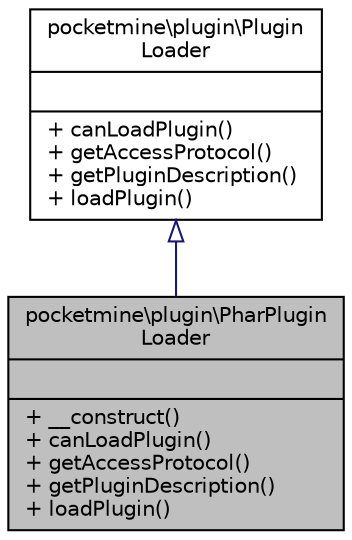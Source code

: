 digraph "pocketmine\plugin\PharPluginLoader"
{
 // INTERACTIVE_SVG=YES
 // LATEX_PDF_SIZE
  edge [fontname="Helvetica",fontsize="10",labelfontname="Helvetica",labelfontsize="10"];
  node [fontname="Helvetica",fontsize="10",shape=record];
  Node1 [label="{pocketmine\\plugin\\PharPlugin\lLoader\n||+ __construct()\l+ canLoadPlugin()\l+ getAccessProtocol()\l+ getPluginDescription()\l+ loadPlugin()\l}",height=0.2,width=0.4,color="black", fillcolor="grey75", style="filled", fontcolor="black",tooltip=" "];
  Node2 -> Node1 [dir="back",color="midnightblue",fontsize="10",style="solid",arrowtail="onormal",fontname="Helvetica"];
  Node2 [label="{pocketmine\\plugin\\Plugin\lLoader\n||+ canLoadPlugin()\l+ getAccessProtocol()\l+ getPluginDescription()\l+ loadPlugin()\l}",height=0.2,width=0.4,color="black", fillcolor="white", style="filled",URL="$d5/d36/interfacepocketmine_1_1plugin_1_1_plugin_loader.html",tooltip=" "];
}
